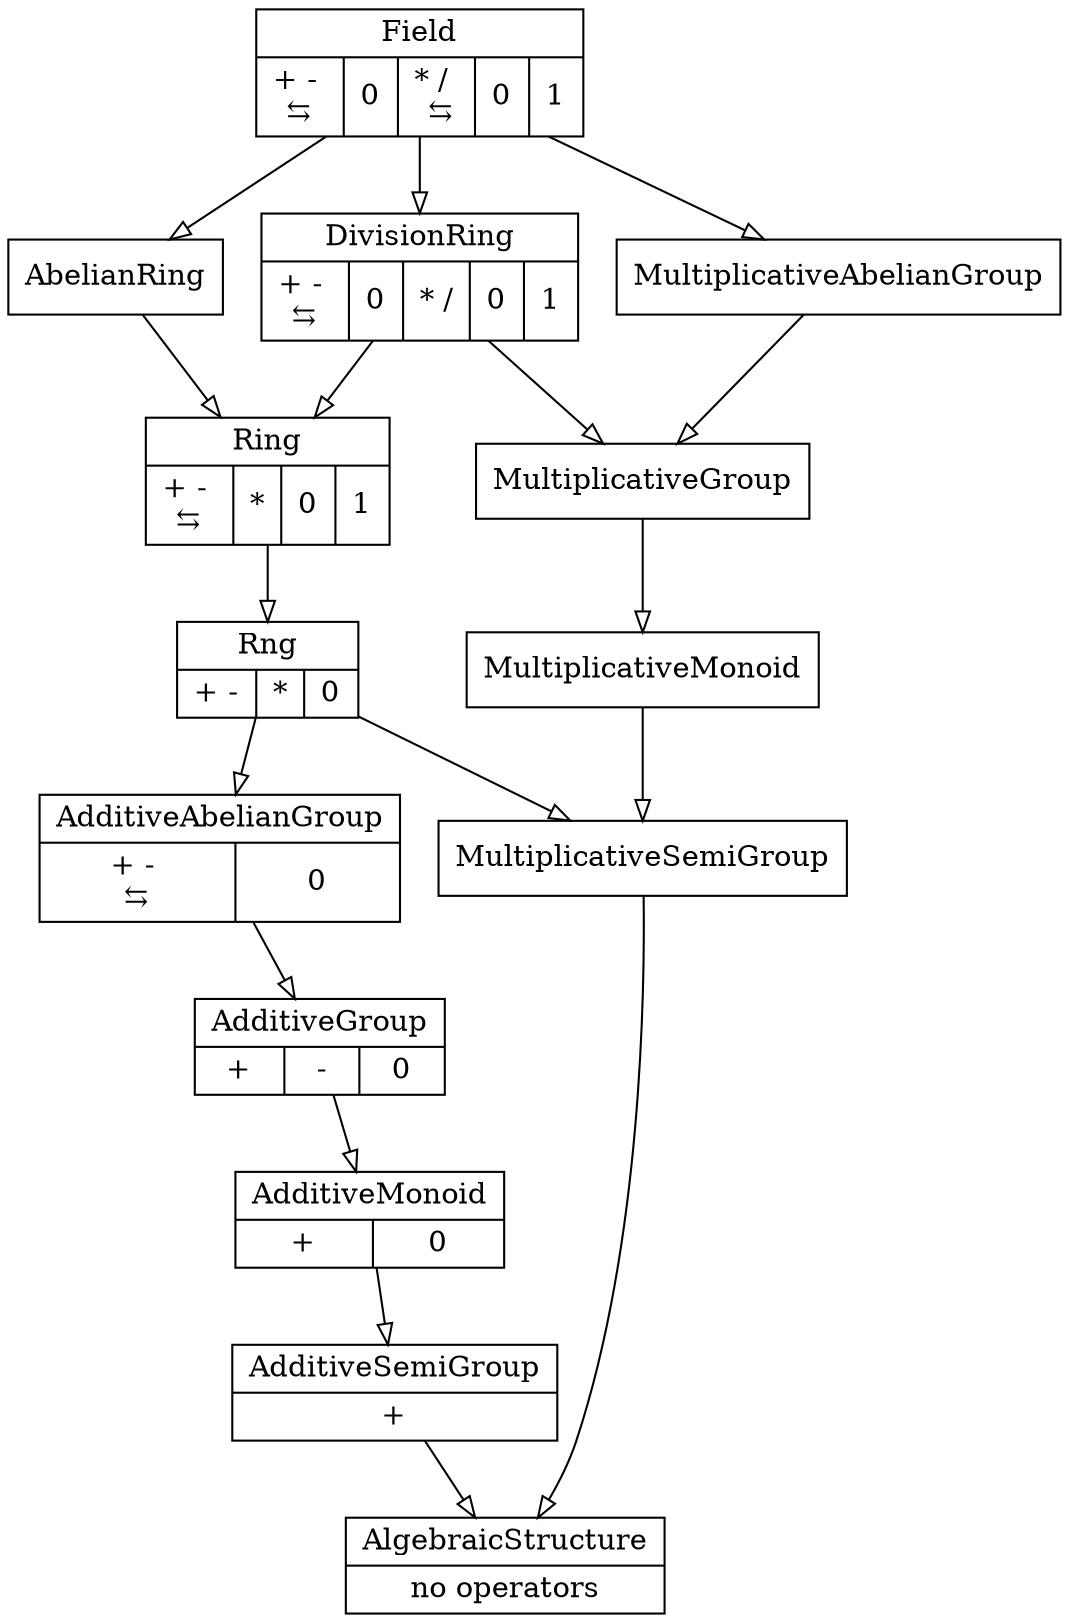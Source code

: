 digraph {
    node [
		  shape=record
    ]
		edge [
		  arrowhead = "empty"
		]
   AlgebraicStructure[
    label="{AlgebraicStructure|no operators}"
	 ]

   AdditiveSemiGroup[
    label="{AdditiveSemiGroup|+}"
   ]

	 AdditiveMonoid[
    label="{AdditiveMonoid|{ + |  0 }}"
   ]

	 AdditiveGroup[
	   label="{AdditiveGroup|{ + | - |  0 }}"
   ]

	 AdditiveAbelianGroup[
	   label="{AdditiveAbelianGroup|{ + - \n⇆  | 0 }}"
   ]
	 Rng[
	    label="{Rng|{ + - | * | 0 }}"
	 ]

	 Ring[
	    label="{Ring|{ + - \n⇆ | * | 0 | 1 }}"
   ]

	 DivisionRing[
	    label="{DivisionRing|{ + - \n⇆ | 0 | * / | 0 | 1 }}"
   ]

	 MultiplicativeSemiGroup[
   ]

	 MultiplicativeMonoid

	 MultiplicativeGroup

	 MultiplicativeAbelianGroup

	 Field[
	   label="{Field|{ + - \n⇆ | 0 | * / \n ⇆ | 0 | 1 }}"
   ]


   AdditiveSemiGroup -> AlgebraicStructure
   AdditiveMonoid -> AdditiveSemiGroup
   AdditiveGroup -> AdditiveMonoid
   AdditiveAbelianGroup -> AdditiveGroup
   Ring -> Rng
   Rng -> {
      AdditiveAbelianGroup
	    MultiplicativeSemiGroup
   }
   DivisionRing -> {
	     MultiplicativeGroup
	     Ring
   }

	 AbelianRing -> Ring

   MultiplicativeSemiGroup ->  AlgebraicStructure
   MultiplicativeMonoid -> MultiplicativeSemiGroup
   MultiplicativeGroup -> MultiplicativeMonoid
   MultiplicativeAbelianGroup -> MultiplicativeGroup

   Field -> {
	    DivisionRing
	    AbelianRing
	    MultiplicativeAbelianGroup
   }

}
